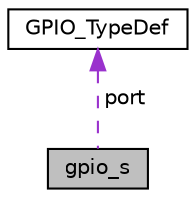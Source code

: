 digraph "gpio_s"
{
 // LATEX_PDF_SIZE
  edge [fontname="Helvetica",fontsize="10",labelfontname="Helvetica",labelfontsize="10"];
  node [fontname="Helvetica",fontsize="10",shape=record];
  Node1 [label="gpio_s",height=0.2,width=0.4,color="black", fillcolor="grey75", style="filled", fontcolor="black",tooltip=" "];
  Node2 -> Node1 [dir="back",color="darkorchid3",fontsize="10",style="dashed",label=" port" ];
  Node2 [label="GPIO_TypeDef",height=0.2,width=0.4,color="black", fillcolor="white", style="filled",URL="$struct_g_p_i_o___type_def.html",tooltip="General Purpose I/O."];
}
